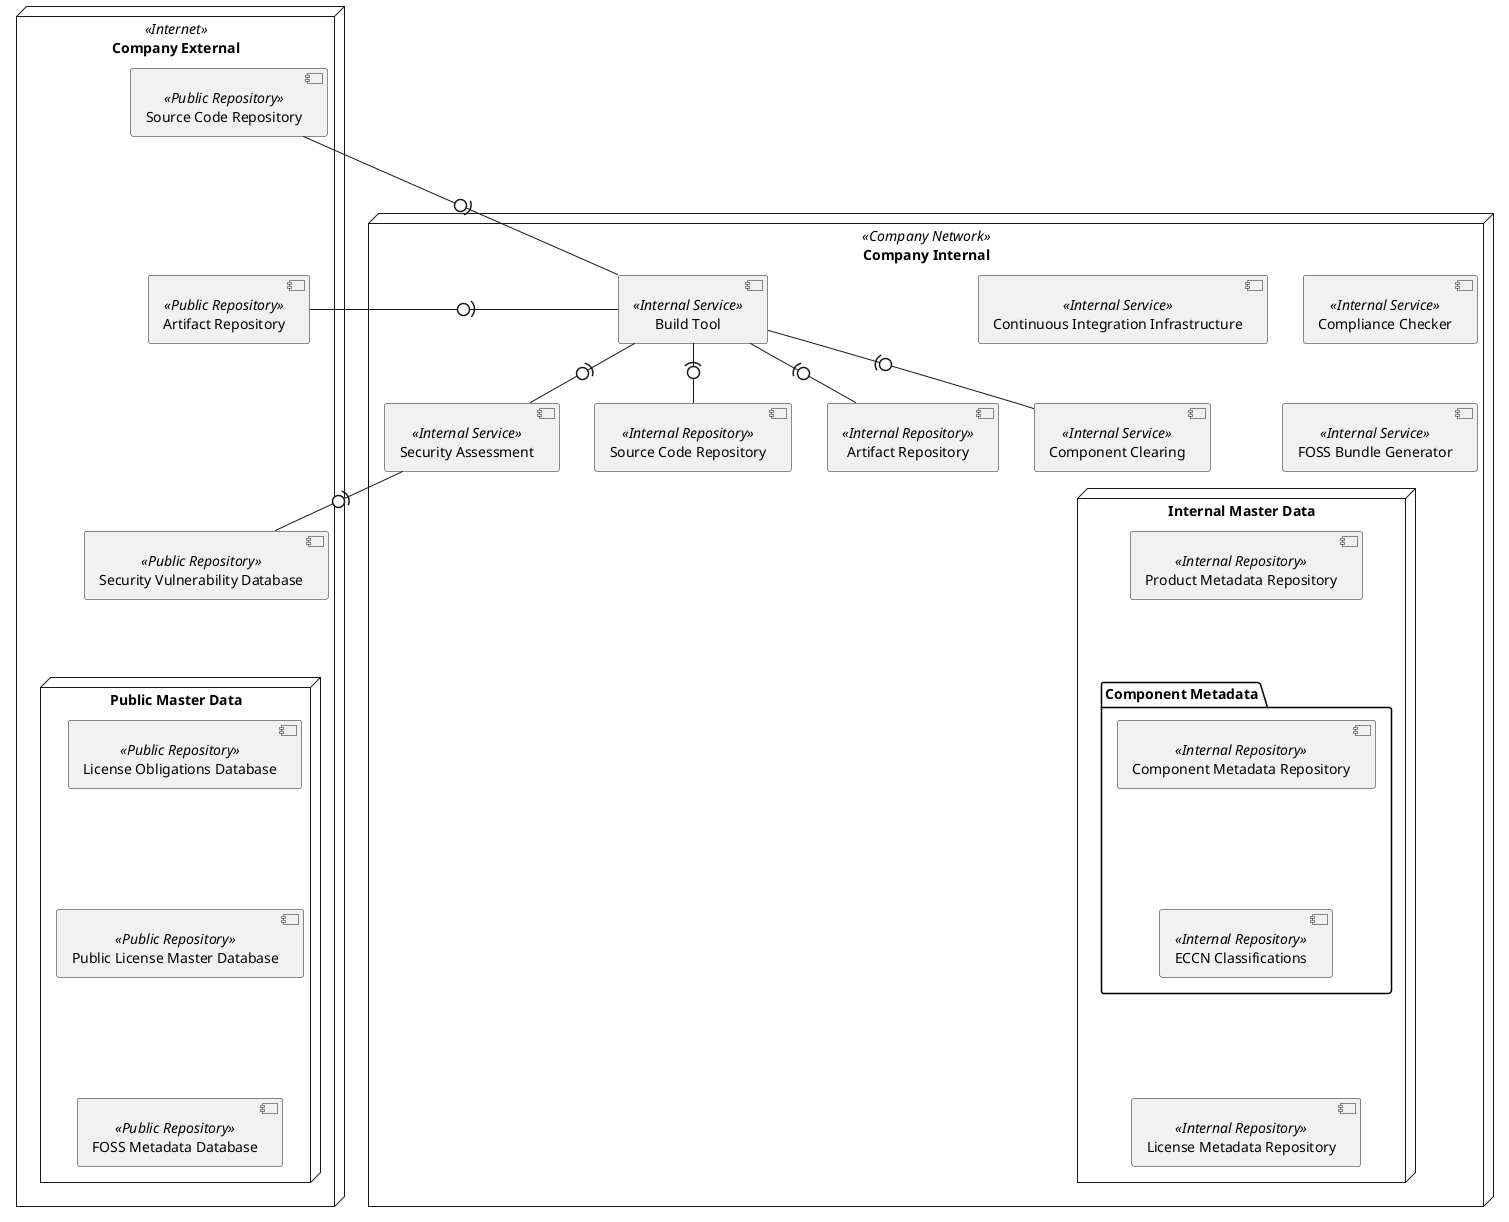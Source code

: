 @startuml

'
' SPDX-License-Identifier: CC-BY-SA-4.0
'
' Showing the tooling landscape as UML deployement diagram
' This is meant to be a big picture, not listing all details
'

'
' Elements: What is public in the Internet
'

skinparam componentStyle uml2

node "Company External" <<Internet>> {

    component [Source Code Repository] as publicsource <<Public Repository>> 

    component [Artifact Repository] as publicartifacts <<Public Repository>>

    component [Security Vulnerability Database] as publicvulnerabilities <<Public Repository>> 

    node "Public Master Data" {

        component [License Obligations Database] as publicobligations <<Public Repository>> 

        component [Public License Master Database] as publiclicenses <<Public Repository>> 

        component [FOSS Metadata Database] as publicmetadata <<Public Repository>> 

    }

}

'
' Elements: What is inside organisation or comapny
'

node "Company Internal" <<Company Network>> {

    component [Continuous Integration Infrastructure] as cicd <<Internal Service>>

    component [Build Tool] as buildsystem <<Internal Service>>

    component [Compliance Checker] as compliancechecker <<Internal Service>>

    component [FOSS Bundle Generator] as fossbundlegenerator <<Internal Service>>

    component [Source Code Repository] as internalsource <<Internal Repository>> 

    component [Artifact Repository] as internalartifacts <<Internal Repository>> 

    component [Component Clearing] as componentclearing <<Internal Service>>

    component [Security Assessment] as securityassessment <<Internal Service>>

    node "Internal Master Data" {

        component [Product Metadata Repository] as productinventory <<Internal Repository>>

        package "Component Metadata" {

            component [Component Metadata Repository] as componentinventory <<Internal Repository>> 

            component [ECCN Classifications] as ecc <<Internal Repository>> 
    
        }

        component [License Metadata Repository] as licenses <<Internal Repository>> 

    }

}

' 
' relations section
'

publicsource -0)- buildsystem
publicartifacts -0)- buildsystem
internalsource -up0)- buildsystem
componentclearing -up0)- buildsystem
securityassessment -up0)- buildsystem
internalartifacts -up0)- buildsystem
publicvulnerabilities -up0)- securityassessment

' 
' hidden relations to force layout ...
' 

publicsource -[hidden]--> publicartifacts
publicartifacts -[hidden]--> publicvulnerabilities
publicvulnerabilities -[hidden]--> publicobligations

publicobligations -[hidden]--> publiclicenses
publiclicenses -[hidden]--> publicmetadata

buildsystem -[hidden]--> productinventory

productinventory -[hidden]--> componentinventory
componentinventory -[hidden]--> ecc
ecc -[hidden]--> licenses

@enduml
